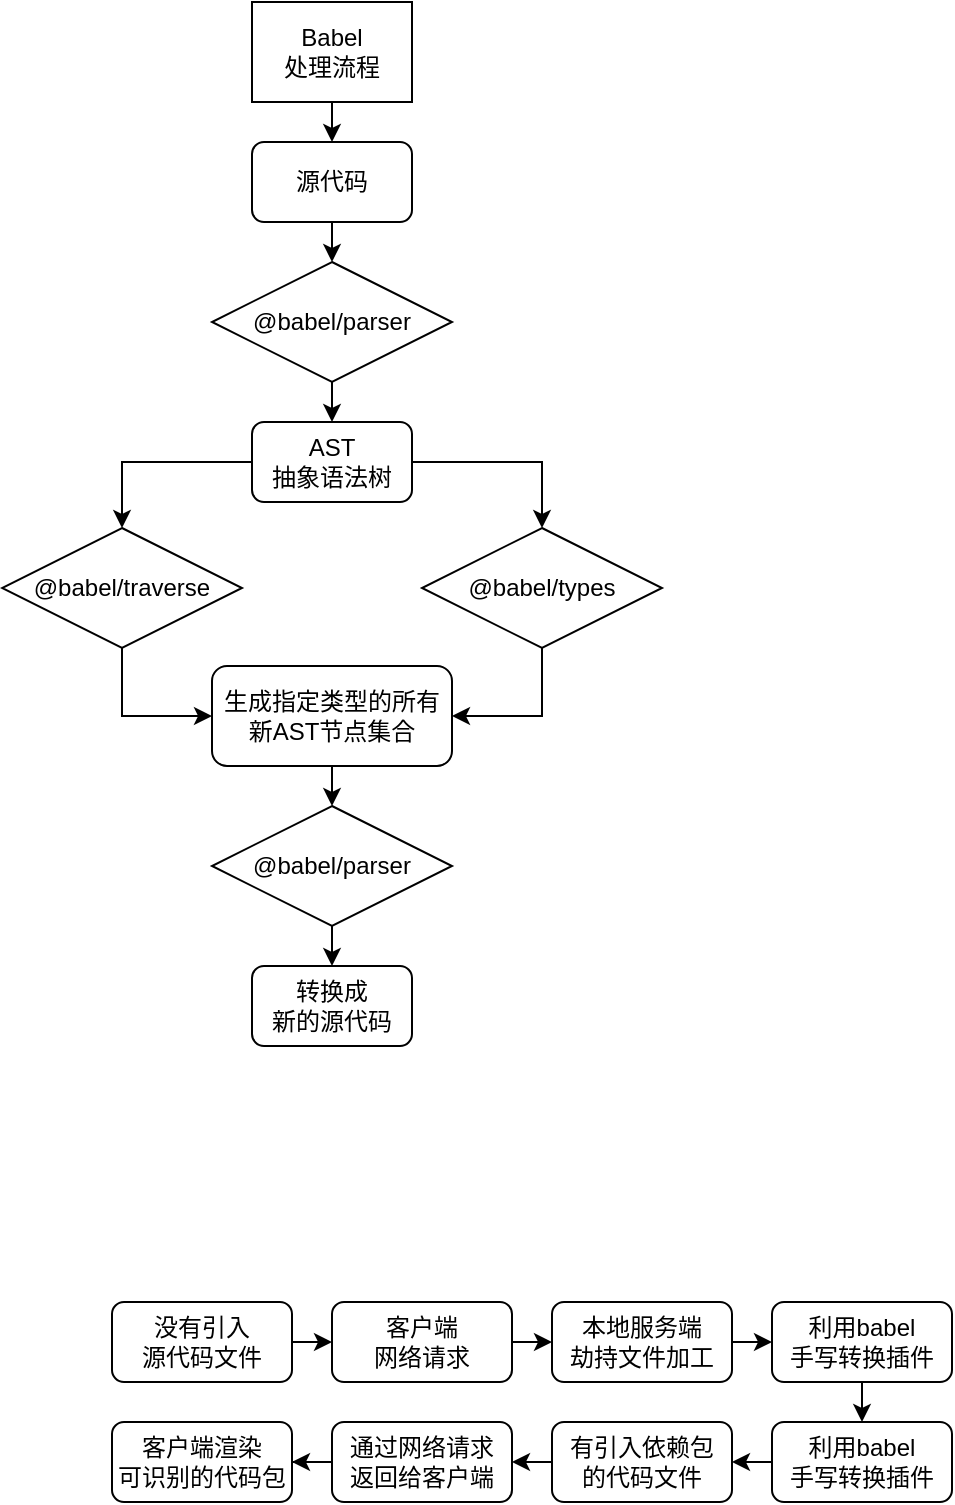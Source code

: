<mxfile version="23.1.6" type="github">
  <diagram name="第 1 页" id="kTx8fw38r4h68Fi3cjJw">
    <mxGraphModel dx="1114" dy="617" grid="1" gridSize="10" guides="1" tooltips="1" connect="1" arrows="1" fold="1" page="1" pageScale="1" pageWidth="827" pageHeight="1169" math="0" shadow="0">
      <root>
        <mxCell id="0" />
        <mxCell id="1" parent="0" />
        <mxCell id="1NXMRHy0XZD6BR51wPQI-8" style="edgeStyle=orthogonalEdgeStyle;rounded=0;orthogonalLoop=1;jettySize=auto;html=1;exitX=0.5;exitY=1;exitDx=0;exitDy=0;entryX=0.5;entryY=0;entryDx=0;entryDy=0;" edge="1" parent="1" source="1NXMRHy0XZD6BR51wPQI-1" target="1NXMRHy0XZD6BR51wPQI-7">
          <mxGeometry relative="1" as="geometry" />
        </mxCell>
        <mxCell id="1NXMRHy0XZD6BR51wPQI-1" value="源代码" style="rounded=1;whiteSpace=wrap;html=1;" vertex="1" parent="1">
          <mxGeometry x="180" y="80" width="80" height="40" as="geometry" />
        </mxCell>
        <mxCell id="1NXMRHy0XZD6BR51wPQI-3" style="edgeStyle=orthogonalEdgeStyle;rounded=0;orthogonalLoop=1;jettySize=auto;html=1;exitX=0.5;exitY=1;exitDx=0;exitDy=0;entryX=0.5;entryY=0;entryDx=0;entryDy=0;" edge="1" parent="1" source="1NXMRHy0XZD6BR51wPQI-2" target="1NXMRHy0XZD6BR51wPQI-1">
          <mxGeometry relative="1" as="geometry" />
        </mxCell>
        <mxCell id="1NXMRHy0XZD6BR51wPQI-2" value="Babel&lt;br&gt;处理流程" style="whiteSpace=wrap;html=1;" vertex="1" parent="1">
          <mxGeometry x="180" y="10" width="80" height="50" as="geometry" />
        </mxCell>
        <mxCell id="1NXMRHy0XZD6BR51wPQI-14" style="edgeStyle=orthogonalEdgeStyle;rounded=0;orthogonalLoop=1;jettySize=auto;html=1;exitX=1;exitY=0.5;exitDx=0;exitDy=0;entryX=0.5;entryY=0;entryDx=0;entryDy=0;" edge="1" parent="1" source="1NXMRHy0XZD6BR51wPQI-4" target="1NXMRHy0XZD6BR51wPQI-11">
          <mxGeometry relative="1" as="geometry" />
        </mxCell>
        <mxCell id="1NXMRHy0XZD6BR51wPQI-15" style="edgeStyle=orthogonalEdgeStyle;rounded=0;orthogonalLoop=1;jettySize=auto;html=1;exitX=0;exitY=0.5;exitDx=0;exitDy=0;entryX=0.5;entryY=0;entryDx=0;entryDy=0;" edge="1" parent="1" source="1NXMRHy0XZD6BR51wPQI-4" target="1NXMRHy0XZD6BR51wPQI-10">
          <mxGeometry relative="1" as="geometry" />
        </mxCell>
        <mxCell id="1NXMRHy0XZD6BR51wPQI-4" value="AST&lt;br&gt;抽象语法树" style="rounded=1;whiteSpace=wrap;html=1;" vertex="1" parent="1">
          <mxGeometry x="180" y="220" width="80" height="40" as="geometry" />
        </mxCell>
        <mxCell id="1NXMRHy0XZD6BR51wPQI-9" style="edgeStyle=orthogonalEdgeStyle;rounded=0;orthogonalLoop=1;jettySize=auto;html=1;exitX=0.5;exitY=1;exitDx=0;exitDy=0;entryX=0.5;entryY=0;entryDx=0;entryDy=0;" edge="1" parent="1" source="1NXMRHy0XZD6BR51wPQI-7" target="1NXMRHy0XZD6BR51wPQI-4">
          <mxGeometry relative="1" as="geometry" />
        </mxCell>
        <mxCell id="1NXMRHy0XZD6BR51wPQI-7" value="@babel/parser" style="rhombus;whiteSpace=wrap;html=1;" vertex="1" parent="1">
          <mxGeometry x="160" y="140" width="120" height="60" as="geometry" />
        </mxCell>
        <mxCell id="1NXMRHy0XZD6BR51wPQI-17" style="edgeStyle=orthogonalEdgeStyle;rounded=0;orthogonalLoop=1;jettySize=auto;html=1;exitX=0.5;exitY=1;exitDx=0;exitDy=0;entryX=0;entryY=0.5;entryDx=0;entryDy=0;" edge="1" parent="1" source="1NXMRHy0XZD6BR51wPQI-10" target="1NXMRHy0XZD6BR51wPQI-16">
          <mxGeometry relative="1" as="geometry" />
        </mxCell>
        <mxCell id="1NXMRHy0XZD6BR51wPQI-10" value="@babel/traverse" style="rhombus;whiteSpace=wrap;html=1;" vertex="1" parent="1">
          <mxGeometry x="55" y="273" width="120" height="60" as="geometry" />
        </mxCell>
        <mxCell id="1NXMRHy0XZD6BR51wPQI-18" style="edgeStyle=orthogonalEdgeStyle;rounded=0;orthogonalLoop=1;jettySize=auto;html=1;exitX=0.5;exitY=1;exitDx=0;exitDy=0;entryX=1;entryY=0.5;entryDx=0;entryDy=0;" edge="1" parent="1" source="1NXMRHy0XZD6BR51wPQI-11" target="1NXMRHy0XZD6BR51wPQI-16">
          <mxGeometry relative="1" as="geometry" />
        </mxCell>
        <mxCell id="1NXMRHy0XZD6BR51wPQI-11" value="@babel/types" style="rhombus;whiteSpace=wrap;html=1;" vertex="1" parent="1">
          <mxGeometry x="265" y="273" width="120" height="60" as="geometry" />
        </mxCell>
        <mxCell id="1NXMRHy0XZD6BR51wPQI-20" style="edgeStyle=orthogonalEdgeStyle;rounded=0;orthogonalLoop=1;jettySize=auto;html=1;exitX=0.5;exitY=1;exitDx=0;exitDy=0;entryX=0.5;entryY=0;entryDx=0;entryDy=0;" edge="1" parent="1" source="1NXMRHy0XZD6BR51wPQI-16" target="1NXMRHy0XZD6BR51wPQI-19">
          <mxGeometry relative="1" as="geometry" />
        </mxCell>
        <mxCell id="1NXMRHy0XZD6BR51wPQI-16" value="生成指定类型的所有新AST节点集合" style="rounded=1;whiteSpace=wrap;html=1;" vertex="1" parent="1">
          <mxGeometry x="160" y="342" width="120" height="50" as="geometry" />
        </mxCell>
        <mxCell id="1NXMRHy0XZD6BR51wPQI-22" style="edgeStyle=orthogonalEdgeStyle;rounded=0;orthogonalLoop=1;jettySize=auto;html=1;exitX=0.5;exitY=1;exitDx=0;exitDy=0;entryX=0.5;entryY=0;entryDx=0;entryDy=0;" edge="1" parent="1" source="1NXMRHy0XZD6BR51wPQI-19" target="1NXMRHy0XZD6BR51wPQI-21">
          <mxGeometry relative="1" as="geometry" />
        </mxCell>
        <mxCell id="1NXMRHy0XZD6BR51wPQI-19" value="@babel/parser" style="rhombus;whiteSpace=wrap;html=1;" vertex="1" parent="1">
          <mxGeometry x="160" y="412" width="120" height="60" as="geometry" />
        </mxCell>
        <mxCell id="1NXMRHy0XZD6BR51wPQI-21" value="转换成&lt;br&gt;新的源代码" style="rounded=1;whiteSpace=wrap;html=1;" vertex="1" parent="1">
          <mxGeometry x="180" y="492" width="80" height="40" as="geometry" />
        </mxCell>
        <mxCell id="1NXMRHy0XZD6BR51wPQI-30" style="edgeStyle=orthogonalEdgeStyle;rounded=0;orthogonalLoop=1;jettySize=auto;html=1;exitX=1;exitY=0.5;exitDx=0;exitDy=0;entryX=0;entryY=0.5;entryDx=0;entryDy=0;" edge="1" parent="1" source="1NXMRHy0XZD6BR51wPQI-23" target="1NXMRHy0XZD6BR51wPQI-25">
          <mxGeometry relative="1" as="geometry" />
        </mxCell>
        <mxCell id="1NXMRHy0XZD6BR51wPQI-23" value="客户端&lt;br&gt;网络请求" style="rounded=1;whiteSpace=wrap;html=1;" vertex="1" parent="1">
          <mxGeometry x="220" y="660" width="90" height="40" as="geometry" />
        </mxCell>
        <mxCell id="1NXMRHy0XZD6BR51wPQI-31" style="edgeStyle=orthogonalEdgeStyle;rounded=0;orthogonalLoop=1;jettySize=auto;html=1;exitX=1;exitY=0.5;exitDx=0;exitDy=0;entryX=0;entryY=0.5;entryDx=0;entryDy=0;" edge="1" parent="1" source="1NXMRHy0XZD6BR51wPQI-25" target="1NXMRHy0XZD6BR51wPQI-27">
          <mxGeometry relative="1" as="geometry" />
        </mxCell>
        <mxCell id="1NXMRHy0XZD6BR51wPQI-25" value="本地服务端&lt;br&gt;劫持文件加工" style="rounded=1;whiteSpace=wrap;html=1;" vertex="1" parent="1">
          <mxGeometry x="330" y="660" width="90" height="40" as="geometry" />
        </mxCell>
        <mxCell id="1NXMRHy0XZD6BR51wPQI-33" style="edgeStyle=orthogonalEdgeStyle;rounded=0;orthogonalLoop=1;jettySize=auto;html=1;exitX=0.5;exitY=1;exitDx=0;exitDy=0;entryX=0.5;entryY=0;entryDx=0;entryDy=0;" edge="1" parent="1" source="1NXMRHy0XZD6BR51wPQI-27" target="1NXMRHy0XZD6BR51wPQI-32">
          <mxGeometry relative="1" as="geometry" />
        </mxCell>
        <mxCell id="1NXMRHy0XZD6BR51wPQI-27" value="利用babel&lt;br&gt;手写转换插件" style="rounded=1;whiteSpace=wrap;html=1;" vertex="1" parent="1">
          <mxGeometry x="440" y="660" width="90" height="40" as="geometry" />
        </mxCell>
        <mxCell id="1NXMRHy0XZD6BR51wPQI-37" style="edgeStyle=orthogonalEdgeStyle;rounded=0;orthogonalLoop=1;jettySize=auto;html=1;exitX=0;exitY=0.5;exitDx=0;exitDy=0;entryX=1;entryY=0.5;entryDx=0;entryDy=0;" edge="1" parent="1" source="1NXMRHy0XZD6BR51wPQI-32" target="1NXMRHy0XZD6BR51wPQI-36">
          <mxGeometry relative="1" as="geometry" />
        </mxCell>
        <mxCell id="1NXMRHy0XZD6BR51wPQI-32" value="利用babel&lt;br&gt;手写转换插件" style="rounded=1;whiteSpace=wrap;html=1;" vertex="1" parent="1">
          <mxGeometry x="440" y="720" width="90" height="40" as="geometry" />
        </mxCell>
        <mxCell id="1NXMRHy0XZD6BR51wPQI-35" style="edgeStyle=orthogonalEdgeStyle;rounded=0;orthogonalLoop=1;jettySize=auto;html=1;exitX=1;exitY=0.5;exitDx=0;exitDy=0;entryX=0;entryY=0.5;entryDx=0;entryDy=0;" edge="1" parent="1" source="1NXMRHy0XZD6BR51wPQI-34" target="1NXMRHy0XZD6BR51wPQI-23">
          <mxGeometry relative="1" as="geometry" />
        </mxCell>
        <mxCell id="1NXMRHy0XZD6BR51wPQI-34" value="没有引入&lt;br&gt;源代码文件" style="rounded=1;whiteSpace=wrap;html=1;" vertex="1" parent="1">
          <mxGeometry x="110" y="660" width="90" height="40" as="geometry" />
        </mxCell>
        <mxCell id="1NXMRHy0XZD6BR51wPQI-39" style="edgeStyle=orthogonalEdgeStyle;rounded=0;orthogonalLoop=1;jettySize=auto;html=1;exitX=0;exitY=0.5;exitDx=0;exitDy=0;entryX=1;entryY=0.5;entryDx=0;entryDy=0;" edge="1" parent="1" source="1NXMRHy0XZD6BR51wPQI-36" target="1NXMRHy0XZD6BR51wPQI-38">
          <mxGeometry relative="1" as="geometry" />
        </mxCell>
        <mxCell id="1NXMRHy0XZD6BR51wPQI-36" value="有引入依赖包&lt;br&gt;的代码文件" style="rounded=1;whiteSpace=wrap;html=1;" vertex="1" parent="1">
          <mxGeometry x="330" y="720" width="90" height="40" as="geometry" />
        </mxCell>
        <mxCell id="1NXMRHy0XZD6BR51wPQI-41" style="edgeStyle=orthogonalEdgeStyle;rounded=0;orthogonalLoop=1;jettySize=auto;html=1;exitX=0;exitY=0.5;exitDx=0;exitDy=0;" edge="1" parent="1" source="1NXMRHy0XZD6BR51wPQI-38" target="1NXMRHy0XZD6BR51wPQI-40">
          <mxGeometry relative="1" as="geometry" />
        </mxCell>
        <mxCell id="1NXMRHy0XZD6BR51wPQI-38" value="通过网络请求&lt;br&gt;返回给客户端" style="rounded=1;whiteSpace=wrap;html=1;" vertex="1" parent="1">
          <mxGeometry x="220" y="720" width="90" height="40" as="geometry" />
        </mxCell>
        <mxCell id="1NXMRHy0XZD6BR51wPQI-40" value="客户端渲染&lt;br&gt;可识别的代码包" style="rounded=1;whiteSpace=wrap;html=1;" vertex="1" parent="1">
          <mxGeometry x="110" y="720" width="90" height="40" as="geometry" />
        </mxCell>
      </root>
    </mxGraphModel>
  </diagram>
</mxfile>
